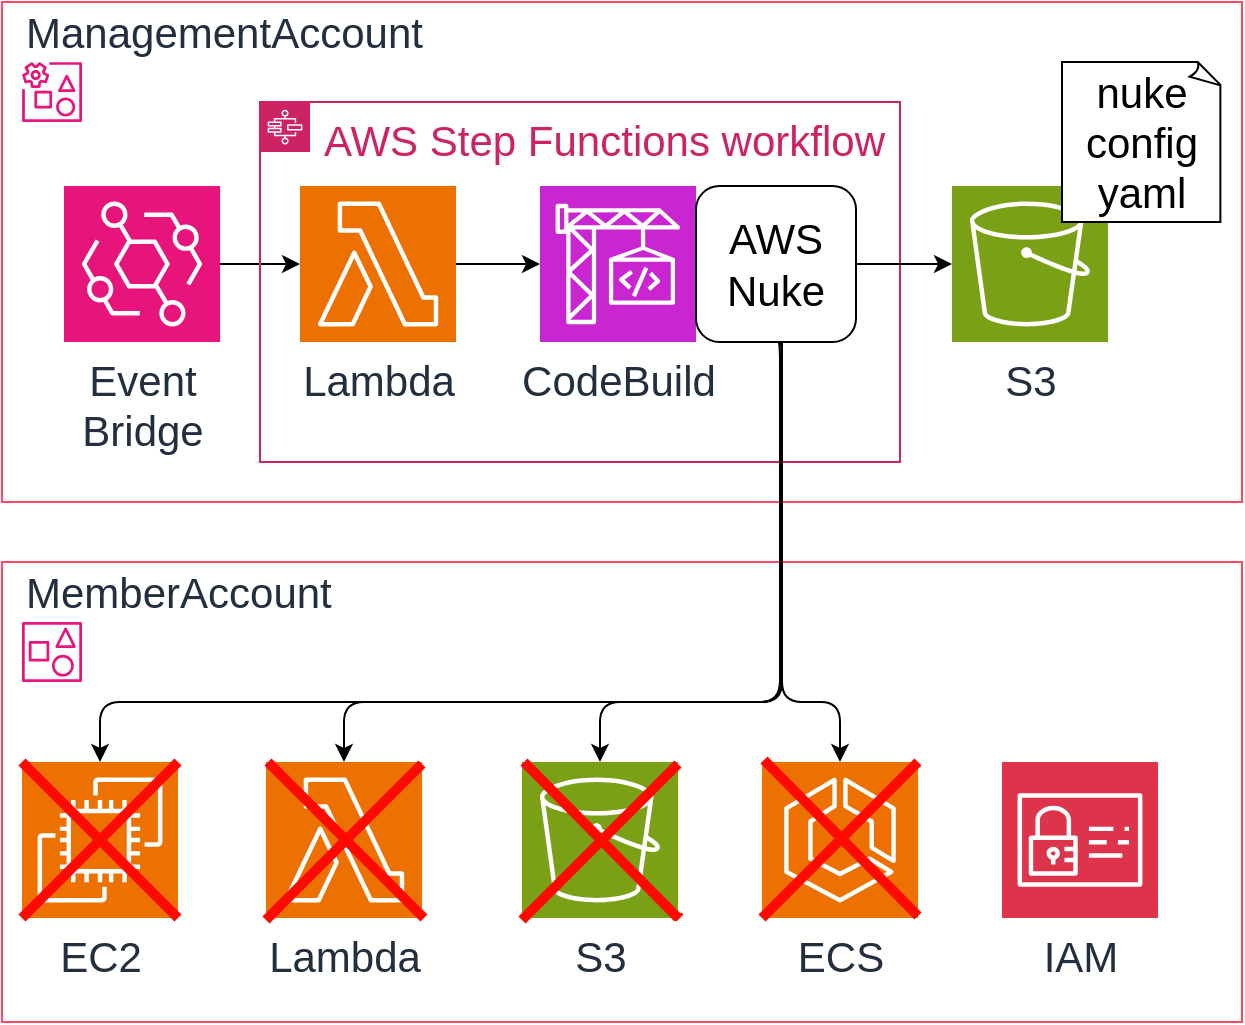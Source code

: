 <mxfile>
    <diagram id="4vE5BlBnpJzTiKKsCa4W" name="Page-1">
        <mxGraphModel dx="1002" dy="787" grid="1" gridSize="10" guides="1" tooltips="1" connect="1" arrows="1" fold="1" page="1" pageScale="1" pageWidth="850" pageHeight="1100" math="0" shadow="0">
            <root>
                <mxCell id="0"/>
                <mxCell id="1" parent="0"/>
                <mxCell id="24" value="" style="rounded=0;whiteSpace=wrap;html=1;gradientColor=none;fillColor=none;strokeColor=#FF4766;fontSize=21;" parent="1" vertex="1">
                    <mxGeometry x="100" y="410" width="620" height="250" as="geometry"/>
                </mxCell>
                <mxCell id="20" value="" style="rounded=0;whiteSpace=wrap;html=1;gradientColor=none;fillColor=none;strokeColor=#FF4766;fontSize=21;" parent="1" vertex="1">
                    <mxGeometry x="100" y="690" width="620" height="230" as="geometry"/>
                </mxCell>
                <mxCell id="51" value="S3" style="sketch=0;points=[[0,0,0],[0.25,0,0],[0.5,0,0],[0.75,0,0],[1,0,0],[0,1,0],[0.25,1,0],[0.5,1,0],[0.75,1,0],[1,1,0],[0,0.25,0],[0,0.5,0],[0,0.75,0],[1,0.25,0],[1,0.5,0],[1,0.75,0]];outlineConnect=0;fontColor=#232F3E;fillColor=#7AA116;strokeColor=#ffffff;dashed=0;verticalLabelPosition=bottom;verticalAlign=top;align=center;html=1;fontSize=21;fontStyle=0;aspect=fixed;shape=mxgraph.aws4.resourceIcon;resIcon=mxgraph.aws4.s3;" vertex="1" parent="1">
                    <mxGeometry x="360" y="790" width="78" height="78" as="geometry"/>
                </mxCell>
                <mxCell id="5" value="ManagementAccount" style="sketch=0;outlineConnect=0;fontColor=#232F3E;gradientColor=none;fillColor=#E7157B;strokeColor=none;dashed=0;verticalLabelPosition=top;verticalAlign=bottom;align=left;html=1;fontSize=21;fontStyle=0;aspect=fixed;pointerEvents=1;shape=mxgraph.aws4.organizations_management_account2;labelPosition=center;" parent="1" vertex="1">
                    <mxGeometry x="110" y="440" width="30" height="30" as="geometry"/>
                </mxCell>
                <mxCell id="6" value="&lt;div&gt;&lt;span style=&quot;background-color: transparent;&quot;&gt;MemberAccount&lt;/span&gt;&lt;/div&gt;" style="sketch=0;outlineConnect=0;fontColor=#232F3E;gradientColor=none;fillColor=#E7157B;strokeColor=none;dashed=0;verticalLabelPosition=top;verticalAlign=bottom;align=left;html=1;fontSize=21;fontStyle=0;aspect=fixed;pointerEvents=1;shape=mxgraph.aws4.organizations_account2;labelPosition=center;" parent="1" vertex="1">
                    <mxGeometry x="110" y="720" width="30" height="30" as="geometry"/>
                </mxCell>
                <mxCell id="22" value="EC2" style="sketch=0;points=[[0,0,0],[0.25,0,0],[0.5,0,0],[0.75,0,0],[1,0,0],[0,1,0],[0.25,1,0],[0.5,1,0],[0.75,1,0],[1,1,0],[0,0.25,0],[0,0.5,0],[0,0.75,0],[1,0.25,0],[1,0.5,0],[1,0.75,0]];outlineConnect=0;fontColor=#232F3E;fillColor=#ED7100;strokeColor=#ffffff;dashed=0;verticalLabelPosition=bottom;verticalAlign=top;align=center;html=1;fontSize=21;fontStyle=0;aspect=fixed;shape=mxgraph.aws4.resourceIcon;resIcon=mxgraph.aws4.ec2;" parent="1" vertex="1">
                    <mxGeometry x="110" y="790" width="78" height="78" as="geometry"/>
                </mxCell>
                <mxCell id="39" value="" style="edgeStyle=none;html=1;fontSize=21;" edge="1" parent="1" source="25" target="29">
                    <mxGeometry relative="1" as="geometry"/>
                </mxCell>
                <mxCell id="25" value="Event&lt;div&gt;Bridge&lt;/div&gt;" style="sketch=0;points=[[0,0,0],[0.25,0,0],[0.5,0,0],[0.75,0,0],[1,0,0],[0,1,0],[0.25,1,0],[0.5,1,0],[0.75,1,0],[1,1,0],[0,0.25,0],[0,0.5,0],[0,0.75,0],[1,0.25,0],[1,0.5,0],[1,0.75,0]];outlineConnect=0;fontColor=#232F3E;fillColor=#E7157B;strokeColor=#ffffff;dashed=0;verticalLabelPosition=bottom;verticalAlign=top;align=center;html=1;fontSize=21;fontStyle=0;aspect=fixed;shape=mxgraph.aws4.resourceIcon;resIcon=mxgraph.aws4.eventbridge;" vertex="1" parent="1">
                    <mxGeometry x="131" y="502" width="78" height="78" as="geometry"/>
                </mxCell>
                <mxCell id="26" value="Lambda" style="sketch=0;points=[[0,0,0],[0.25,0,0],[0.5,0,0],[0.75,0,0],[1,0,0],[0,1,0],[0.25,1,0],[0.5,1,0],[0.75,1,0],[1,1,0],[0,0.25,0],[0,0.5,0],[0,0.75,0],[1,0.25,0],[1,0.5,0],[1,0.75,0]];outlineConnect=0;fontColor=#232F3E;fillColor=#ED7100;strokeColor=#ffffff;dashed=0;verticalLabelPosition=bottom;verticalAlign=top;align=center;html=1;fontSize=21;fontStyle=0;aspect=fixed;shape=mxgraph.aws4.resourceIcon;resIcon=mxgraph.aws4.lambda;" vertex="1" parent="1">
                    <mxGeometry x="232" y="790" width="78" height="78" as="geometry"/>
                </mxCell>
                <mxCell id="28" value="AWS Step Functions workflow" style="points=[[0,0],[0.25,0],[0.5,0],[0.75,0],[1,0],[1,0.25],[1,0.5],[1,0.75],[1,1],[0.75,1],[0.5,1],[0.25,1],[0,1],[0,0.75],[0,0.5],[0,0.25]];outlineConnect=0;gradientColor=none;html=1;whiteSpace=wrap;fontSize=21;fontStyle=0;container=1;pointerEvents=0;collapsible=0;recursiveResize=0;shape=mxgraph.aws4.group;grIcon=mxgraph.aws4.group_aws_step_functions_workflow;strokeColor=#CD2264;fillColor=none;verticalAlign=top;align=left;spacingLeft=30;fontColor=#CD2264;dashed=0;" vertex="1" parent="1">
                    <mxGeometry x="229" y="460" width="320" height="180" as="geometry"/>
                </mxCell>
                <mxCell id="27" value="CodeBuild" style="sketch=0;points=[[0,0,0],[0.25,0,0],[0.5,0,0],[0.75,0,0],[1,0,0],[0,1,0],[0.25,1,0],[0.5,1,0],[0.75,1,0],[1,1,0],[0,0.25,0],[0,0.5,0],[0,0.75,0],[1,0.25,0],[1,0.5,0],[1,0.75,0]];outlineConnect=0;fontColor=#232F3E;fillColor=#C925D1;strokeColor=#ffffff;dashed=0;verticalLabelPosition=bottom;verticalAlign=top;align=center;html=1;fontSize=21;fontStyle=0;aspect=fixed;shape=mxgraph.aws4.resourceIcon;resIcon=mxgraph.aws4.codebuild;" vertex="1" parent="28">
                    <mxGeometry x="140" y="42" width="78" height="78" as="geometry"/>
                </mxCell>
                <mxCell id="33" value="AWS&lt;div&gt;Nuke&lt;/div&gt;" style="rounded=1;whiteSpace=wrap;html=1;fontSize=21;" vertex="1" parent="28">
                    <mxGeometry x="218" y="42" width="80" height="78" as="geometry"/>
                </mxCell>
                <mxCell id="40" value="" style="edgeStyle=none;html=1;fontSize=21;" edge="1" parent="1" source="29" target="27">
                    <mxGeometry relative="1" as="geometry"/>
                </mxCell>
                <mxCell id="29" value="Lambda" style="sketch=0;points=[[0,0,0],[0.25,0,0],[0.5,0,0],[0.75,0,0],[1,0,0],[0,1,0],[0.25,1,0],[0.5,1,0],[0.75,1,0],[1,1,0],[0,0.25,0],[0,0.5,0],[0,0.75,0],[1,0.25,0],[1,0.5,0],[1,0.75,0]];outlineConnect=0;fontColor=#232F3E;fillColor=#ED7100;strokeColor=#ffffff;dashed=0;verticalLabelPosition=bottom;verticalAlign=top;align=center;html=1;fontSize=21;fontStyle=0;aspect=fixed;shape=mxgraph.aws4.resourceIcon;resIcon=mxgraph.aws4.lambda;" vertex="1" parent="1">
                    <mxGeometry x="249" y="502" width="78" height="78" as="geometry"/>
                </mxCell>
                <mxCell id="30" value="S3" style="sketch=0;points=[[0,0,0],[0.25,0,0],[0.5,0,0],[0.75,0,0],[1,0,0],[0,1,0],[0.25,1,0],[0.5,1,0],[0.75,1,0],[1,1,0],[0,0.25,0],[0,0.5,0],[0,0.75,0],[1,0.25,0],[1,0.5,0],[1,0.75,0]];outlineConnect=0;fontColor=#232F3E;fillColor=#7AA116;strokeColor=#ffffff;dashed=0;verticalLabelPosition=bottom;verticalAlign=top;align=center;html=1;fontSize=21;fontStyle=0;aspect=fixed;shape=mxgraph.aws4.resourceIcon;resIcon=mxgraph.aws4.s3;labelPosition=center;" vertex="1" parent="1">
                    <mxGeometry x="575" y="502" width="78" height="78" as="geometry"/>
                </mxCell>
                <mxCell id="32" value="IAM" style="sketch=0;points=[[0,0,0],[0.25,0,0],[0.5,0,0],[0.75,0,0],[1,0,0],[0,1,0],[0.25,1,0],[0.5,1,0],[0.75,1,0],[1,1,0],[0,0.25,0],[0,0.5,0],[0,0.75,0],[1,0.25,0],[1,0.5,0],[1,0.75,0]];outlineConnect=0;fontColor=#232F3E;fillColor=#DD344C;strokeColor=#ffffff;dashed=0;verticalLabelPosition=bottom;verticalAlign=top;align=center;html=1;fontSize=21;fontStyle=0;aspect=fixed;shape=mxgraph.aws4.resourceIcon;resIcon=mxgraph.aws4.identity_and_access_management;" vertex="1" parent="1">
                    <mxGeometry x="600" y="790" width="78" height="78" as="geometry"/>
                </mxCell>
                <mxCell id="35" style="edgeStyle=orthogonalEdgeStyle;html=1;entryX=0.5;entryY=0;entryDx=0;entryDy=0;entryPerimeter=0;exitX=0.5;exitY=1;exitDx=0;exitDy=0;fontSize=21;" edge="1" parent="1" source="33" target="22">
                    <mxGeometry relative="1" as="geometry">
                        <Array as="points">
                            <mxPoint x="489" y="760"/>
                            <mxPoint x="149" y="760"/>
                        </Array>
                    </mxGeometry>
                </mxCell>
                <mxCell id="36" style="edgeStyle=orthogonalEdgeStyle;html=1;entryX=0.5;entryY=0;entryDx=0;entryDy=0;entryPerimeter=0;exitX=0.5;exitY=1;exitDx=0;exitDy=0;fontSize=21;" edge="1" parent="1" source="33" target="26">
                    <mxGeometry relative="1" as="geometry">
                        <Array as="points">
                            <mxPoint x="489" y="760"/>
                            <mxPoint x="271" y="760"/>
                        </Array>
                    </mxGeometry>
                </mxCell>
                <mxCell id="44" value="" style="endArrow=none;html=1;fontColor=#FF3333;fillColor=#f8cecc;strokeColor=light-dark(#fe0a01, #d7817e);strokeWidth=5;entryX=1;entryY=0;entryDx=0;entryDy=0;entryPerimeter=0;" edge="1" parent="1" target="22">
                    <mxGeometry width="50" height="50" relative="1" as="geometry">
                        <mxPoint x="110" y="868" as="sourcePoint"/>
                        <mxPoint x="160" y="818" as="targetPoint"/>
                    </mxGeometry>
                </mxCell>
                <mxCell id="45" value="" style="endArrow=none;html=1;fontColor=#FF3333;fillColor=#f8cecc;strokeColor=light-dark(#fe0a01, #d7817e);strokeWidth=5;entryX=1;entryY=0;entryDx=0;entryDy=0;entryPerimeter=0;" edge="1" parent="1">
                    <mxGeometry width="50" height="50" relative="1" as="geometry">
                        <mxPoint x="232" y="869" as="sourcePoint"/>
                        <mxPoint x="310" y="791" as="targetPoint"/>
                    </mxGeometry>
                </mxCell>
                <mxCell id="47" value="" style="endArrow=none;html=1;fontColor=#FF3333;fillColor=#f8cecc;strokeColor=light-dark(#fe0a01, #d7817e);strokeWidth=5;entryX=1;entryY=0;entryDx=0;entryDy=0;entryPerimeter=0;" edge="1" parent="1">
                    <mxGeometry width="50" height="50" relative="1" as="geometry">
                        <mxPoint x="360" y="869" as="sourcePoint"/>
                        <mxPoint x="438" y="791" as="targetPoint"/>
                    </mxGeometry>
                </mxCell>
                <mxCell id="48" value="" style="endArrow=none;html=1;fontColor=#FF3333;fillColor=#f8cecc;strokeColor=light-dark(#fe0a01, #d7817e);strokeWidth=5;entryX=1;entryY=1;entryDx=0;entryDy=0;entryPerimeter=0;" edge="1" parent="1" target="22">
                    <mxGeometry width="50" height="50" relative="1" as="geometry">
                        <mxPoint x="110" y="790" as="sourcePoint"/>
                        <mxPoint x="90" y="910" as="targetPoint"/>
                    </mxGeometry>
                </mxCell>
                <mxCell id="49" value="" style="endArrow=none;html=1;fontColor=#FF3333;fillColor=#f8cecc;strokeColor=light-dark(#fe0a01, #d7817e);strokeWidth=5;entryX=1;entryY=1;entryDx=0;entryDy=0;entryPerimeter=0;" edge="1" parent="1">
                    <mxGeometry width="50" height="50" relative="1" as="geometry">
                        <mxPoint x="233" y="790" as="sourcePoint"/>
                        <mxPoint x="311" y="868" as="targetPoint"/>
                    </mxGeometry>
                </mxCell>
                <mxCell id="50" value="" style="endArrow=none;html=1;fontColor=#FF3333;fillColor=#f8cecc;strokeColor=light-dark(#fe0a01, #d7817e);strokeWidth=5;entryX=1;entryY=1;entryDx=0;entryDy=0;entryPerimeter=0;" edge="1" parent="1" source="51">
                    <mxGeometry width="50" height="50" relative="1" as="geometry">
                        <mxPoint x="361" y="790" as="sourcePoint"/>
                        <mxPoint x="439" y="868" as="targetPoint"/>
                    </mxGeometry>
                </mxCell>
                <mxCell id="52" value="&lt;font style=&quot;font-size: 21px;&quot;&gt;nuke&lt;/font&gt;&lt;div&gt;&lt;font style=&quot;font-size: 21px;&quot;&gt;config&lt;/font&gt;&lt;/div&gt;&lt;div&gt;&lt;font style=&quot;font-size: 21px;&quot;&gt;yaml&lt;/font&gt;&lt;/div&gt;" style="whiteSpace=wrap;html=1;shape=mxgraph.basic.document" vertex="1" parent="1">
                    <mxGeometry x="630" y="440" width="80" height="80" as="geometry"/>
                </mxCell>
                <mxCell id="53" value="" style="edgeStyle=none;html=1;" edge="1" parent="1" source="33" target="30">
                    <mxGeometry relative="1" as="geometry"/>
                </mxCell>
                <mxCell id="54" value="" style="endArrow=none;html=1;fontColor=#FF3333;fillColor=#f8cecc;strokeColor=light-dark(#fe0a01, #d7817e);strokeWidth=5;entryX=1;entryY=1;entryDx=0;entryDy=0;entryPerimeter=0;" edge="1" parent="1" target="51">
                    <mxGeometry width="50" height="50" relative="1" as="geometry">
                        <mxPoint x="361" y="790" as="sourcePoint"/>
                        <mxPoint x="439" y="868" as="targetPoint"/>
                    </mxGeometry>
                </mxCell>
                <mxCell id="56" style="edgeStyle=orthogonalEdgeStyle;html=1;entryX=0.5;entryY=0;entryDx=0;entryDy=0;entryPerimeter=0;exitX=0.5;exitY=1;exitDx=0;exitDy=0;" edge="1" parent="1" source="33" target="51">
                    <mxGeometry relative="1" as="geometry">
                        <Array as="points">
                            <mxPoint x="490" y="580"/>
                            <mxPoint x="490" y="760"/>
                            <mxPoint x="399" y="760"/>
                        </Array>
                    </mxGeometry>
                </mxCell>
                <mxCell id="57" value="&lt;font style=&quot;font-size: 21px;&quot;&gt;ECS&lt;/font&gt;" style="sketch=0;points=[[0,0,0],[0.25,0,0],[0.5,0,0],[0.75,0,0],[1,0,0],[0,1,0],[0.25,1,0],[0.5,1,0],[0.75,1,0],[1,1,0],[0,0.25,0],[0,0.5,0],[0,0.75,0],[1,0.25,0],[1,0.5,0],[1,0.75,0]];outlineConnect=0;fontColor=#232F3E;fillColor=#ED7100;strokeColor=#ffffff;dashed=0;verticalLabelPosition=bottom;verticalAlign=top;align=center;html=1;fontSize=12;fontStyle=0;aspect=fixed;shape=mxgraph.aws4.resourceIcon;resIcon=mxgraph.aws4.ecs;" vertex="1" parent="1">
                    <mxGeometry x="480" y="790" width="78" height="78" as="geometry"/>
                </mxCell>
                <mxCell id="58" style="edgeStyle=orthogonalEdgeStyle;html=1;" edge="1" parent="1" source="33" target="57">
                    <mxGeometry relative="1" as="geometry">
                        <Array as="points">
                            <mxPoint x="490" y="760"/>
                            <mxPoint x="519" y="760"/>
                        </Array>
                    </mxGeometry>
                </mxCell>
                <mxCell id="59" value="" style="endArrow=none;html=1;fontColor=#FF3333;fillColor=#f8cecc;strokeColor=light-dark(#fe0a01, #d7817e);strokeWidth=5;entryX=1;entryY=0;entryDx=0;entryDy=0;entryPerimeter=0;" edge="1" parent="1">
                    <mxGeometry width="50" height="50" relative="1" as="geometry">
                        <mxPoint x="480" y="868" as="sourcePoint"/>
                        <mxPoint x="558" y="790" as="targetPoint"/>
                    </mxGeometry>
                </mxCell>
                <mxCell id="60" value="" style="endArrow=none;html=1;fontColor=#FF3333;fillColor=#f8cecc;strokeColor=light-dark(#fe0a01, #d7817e);strokeWidth=5;entryX=1;entryY=1;entryDx=0;entryDy=0;entryPerimeter=0;" edge="1" parent="1">
                    <mxGeometry width="50" height="50" relative="1" as="geometry">
                        <mxPoint x="481" y="789" as="sourcePoint"/>
                        <mxPoint x="558" y="867" as="targetPoint"/>
                    </mxGeometry>
                </mxCell>
            </root>
        </mxGraphModel>
    </diagram>
</mxfile>